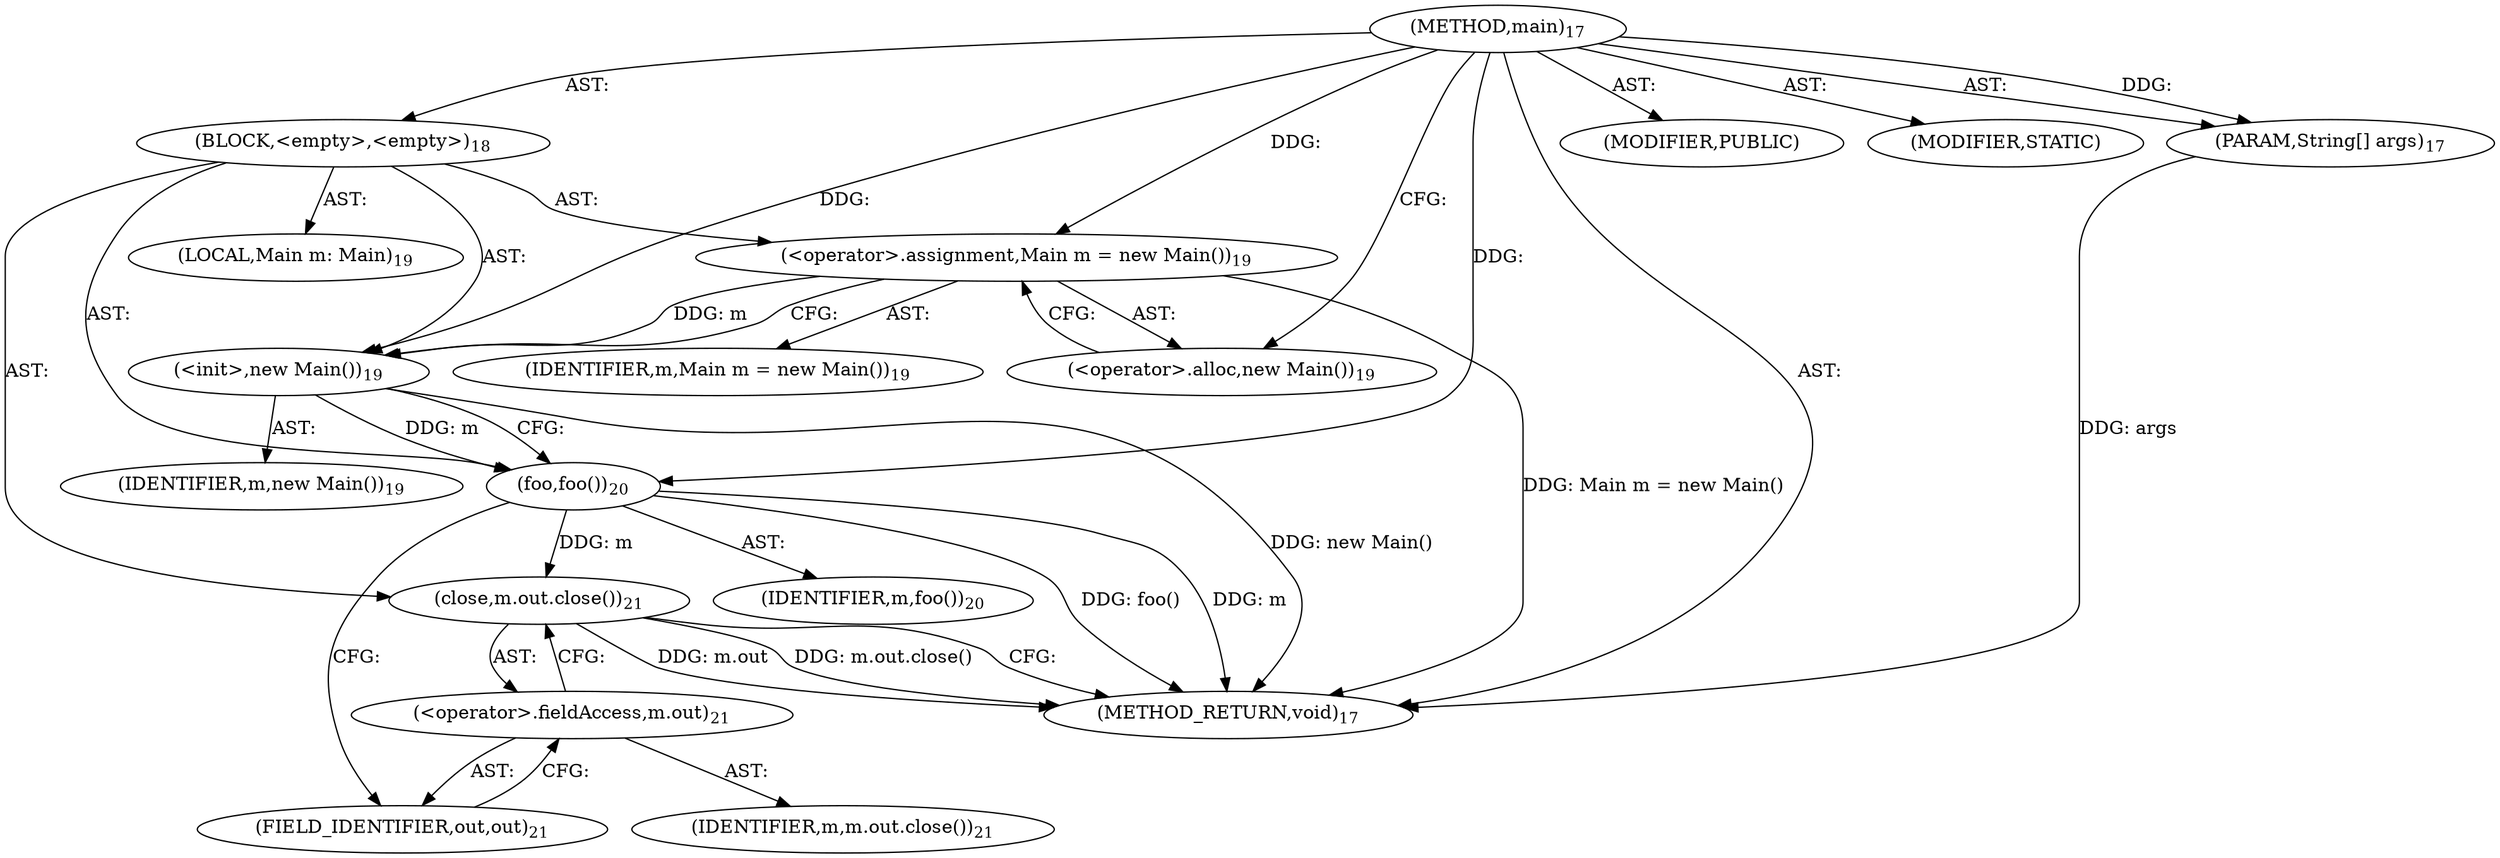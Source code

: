 digraph "main" {  
"32" [label = <(METHOD,main)<SUB>17</SUB>> ]
"33" [label = <(PARAM,String[] args)<SUB>17</SUB>> ]
"34" [label = <(BLOCK,&lt;empty&gt;,&lt;empty&gt;)<SUB>18</SUB>> ]
"4" [label = <(LOCAL,Main m: Main)<SUB>19</SUB>> ]
"35" [label = <(&lt;operator&gt;.assignment,Main m = new Main())<SUB>19</SUB>> ]
"36" [label = <(IDENTIFIER,m,Main m = new Main())<SUB>19</SUB>> ]
"37" [label = <(&lt;operator&gt;.alloc,new Main())<SUB>19</SUB>> ]
"38" [label = <(&lt;init&gt;,new Main())<SUB>19</SUB>> ]
"3" [label = <(IDENTIFIER,m,new Main())<SUB>19</SUB>> ]
"39" [label = <(foo,foo())<SUB>20</SUB>> ]
"40" [label = <(IDENTIFIER,m,foo())<SUB>20</SUB>> ]
"41" [label = <(close,m.out.close())<SUB>21</SUB>> ]
"42" [label = <(&lt;operator&gt;.fieldAccess,m.out)<SUB>21</SUB>> ]
"43" [label = <(IDENTIFIER,m,m.out.close())<SUB>21</SUB>> ]
"44" [label = <(FIELD_IDENTIFIER,out,out)<SUB>21</SUB>> ]
"45" [label = <(MODIFIER,PUBLIC)> ]
"46" [label = <(MODIFIER,STATIC)> ]
"47" [label = <(METHOD_RETURN,void)<SUB>17</SUB>> ]
  "32" -> "33"  [ label = "AST: "] 
  "32" -> "34"  [ label = "AST: "] 
  "32" -> "45"  [ label = "AST: "] 
  "32" -> "46"  [ label = "AST: "] 
  "32" -> "47"  [ label = "AST: "] 
  "34" -> "4"  [ label = "AST: "] 
  "34" -> "35"  [ label = "AST: "] 
  "34" -> "38"  [ label = "AST: "] 
  "34" -> "39"  [ label = "AST: "] 
  "34" -> "41"  [ label = "AST: "] 
  "35" -> "36"  [ label = "AST: "] 
  "35" -> "37"  [ label = "AST: "] 
  "38" -> "3"  [ label = "AST: "] 
  "39" -> "40"  [ label = "AST: "] 
  "41" -> "42"  [ label = "AST: "] 
  "42" -> "43"  [ label = "AST: "] 
  "42" -> "44"  [ label = "AST: "] 
  "35" -> "38"  [ label = "CFG: "] 
  "38" -> "39"  [ label = "CFG: "] 
  "39" -> "44"  [ label = "CFG: "] 
  "41" -> "47"  [ label = "CFG: "] 
  "37" -> "35"  [ label = "CFG: "] 
  "42" -> "41"  [ label = "CFG: "] 
  "44" -> "42"  [ label = "CFG: "] 
  "32" -> "37"  [ label = "CFG: "] 
  "33" -> "47"  [ label = "DDG: args"] 
  "35" -> "47"  [ label = "DDG: Main m = new Main()"] 
  "38" -> "47"  [ label = "DDG: new Main()"] 
  "39" -> "47"  [ label = "DDG: m"] 
  "39" -> "47"  [ label = "DDG: foo()"] 
  "41" -> "47"  [ label = "DDG: m.out"] 
  "41" -> "47"  [ label = "DDG: m.out.close()"] 
  "32" -> "33"  [ label = "DDG: "] 
  "32" -> "35"  [ label = "DDG: "] 
  "35" -> "38"  [ label = "DDG: m"] 
  "32" -> "38"  [ label = "DDG: "] 
  "38" -> "39"  [ label = "DDG: m"] 
  "32" -> "39"  [ label = "DDG: "] 
  "39" -> "41"  [ label = "DDG: m"] 
}
